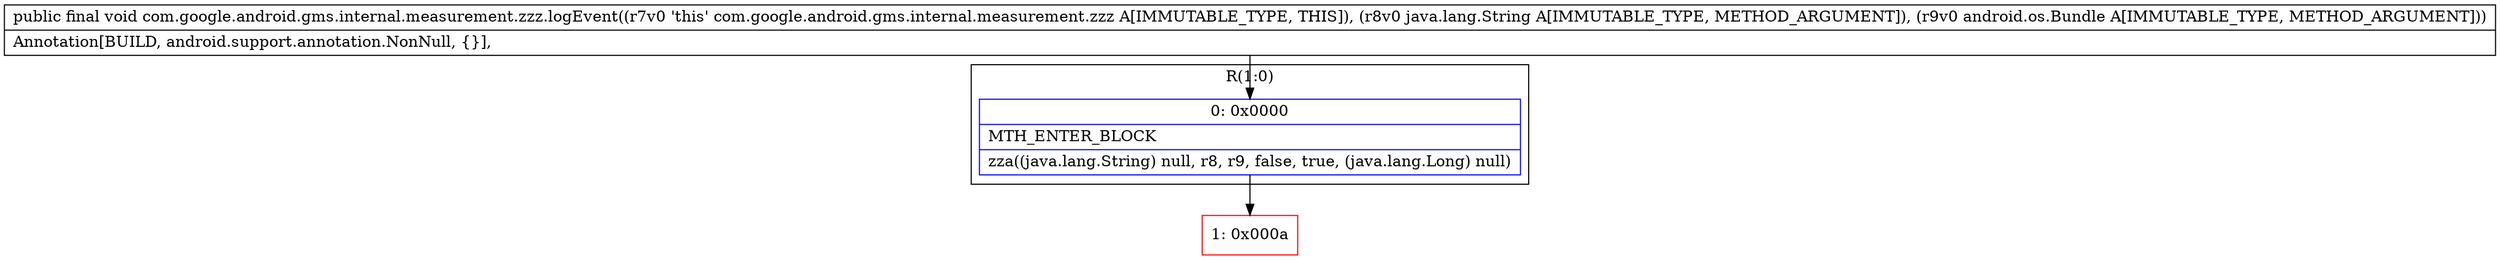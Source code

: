 digraph "CFG forcom.google.android.gms.internal.measurement.zzz.logEvent(Ljava\/lang\/String;Landroid\/os\/Bundle;)V" {
subgraph cluster_Region_1037186925 {
label = "R(1:0)";
node [shape=record,color=blue];
Node_0 [shape=record,label="{0\:\ 0x0000|MTH_ENTER_BLOCK\l|zza((java.lang.String) null, r8, r9, false, true, (java.lang.Long) null)\l}"];
}
Node_1 [shape=record,color=red,label="{1\:\ 0x000a}"];
MethodNode[shape=record,label="{public final void com.google.android.gms.internal.measurement.zzz.logEvent((r7v0 'this' com.google.android.gms.internal.measurement.zzz A[IMMUTABLE_TYPE, THIS]), (r8v0 java.lang.String A[IMMUTABLE_TYPE, METHOD_ARGUMENT]), (r9v0 android.os.Bundle A[IMMUTABLE_TYPE, METHOD_ARGUMENT]))  | Annotation[BUILD, android.support.annotation.NonNull, \{\}], \l}"];
MethodNode -> Node_0;
Node_0 -> Node_1;
}

